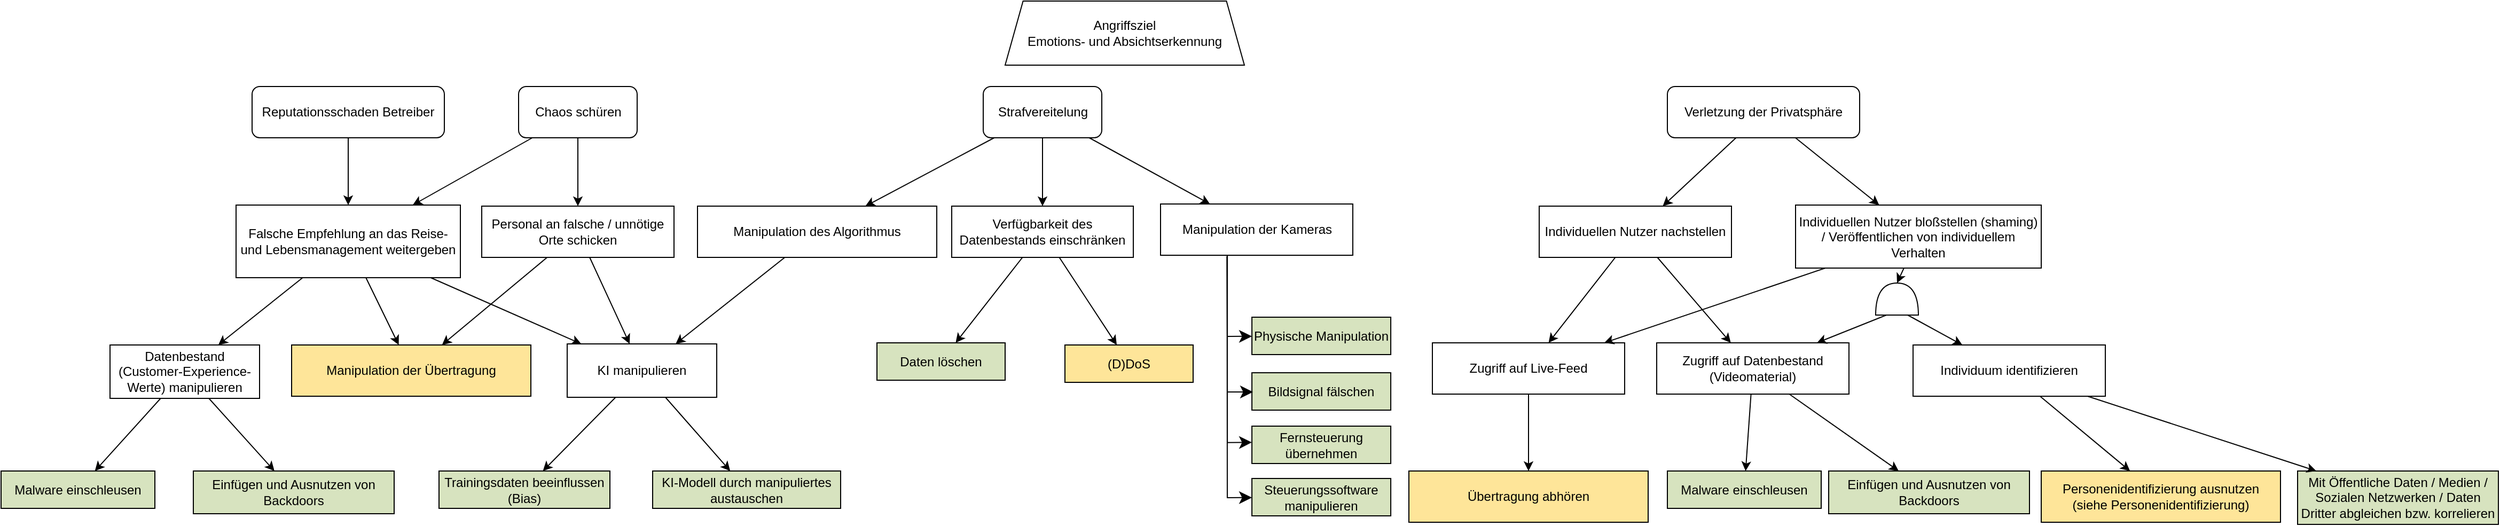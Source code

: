 <mxfile compressed="false" version="15.5.9" type="device">
  <diagram id="mVgc95ZVTbeBmEKTmLzI" name="Page-1">
    <mxGraphModel dx="237" dy="617" grid="1" gridSize="10" guides="1" tooltips="1" connect="1" arrows="1" fold="1" page="1" pageScale="1" pageWidth="850" pageHeight="1100" math="0" shadow="0">
      <root>
        <mxCell id="0" />
        <mxCell id="1" parent="0" />
        <mxCell id="6_E91xb0524IEVT7t9UL-1" value="Angriffsziel&#xa;Emotions- und Absichtserkennung" style="whiteSpace=wrap;shape=trapezoid;size=0.075;" parent="1" vertex="1">
          <mxGeometry x="2110" y="40" width="224" height="60" as="geometry" />
        </mxCell>
        <mxCell id="6_E91xb0524IEVT7t9UL-2" value="Strafvereitelung" style="verticalAlign=middle;align=center;fillColor=#FFFFFF;gradientColor=none;labelBackgroundColor=none;rounded=1;whiteSpace=wrap;" parent="1" vertex="1">
          <mxGeometry x="2089.5" y="120" width="111" height="48" as="geometry" />
        </mxCell>
        <mxCell id="6_E91xb0524IEVT7t9UL-3" value="Verletzung der Privatsphäre" style="verticalAlign=middle;align=center;fillColor=#FFFFFF;gradientColor=none;labelBackgroundColor=none;rounded=1;whiteSpace=wrap;" parent="1" vertex="1">
          <mxGeometry x="2730" y="120" width="180" height="48" as="geometry" />
        </mxCell>
        <mxCell id="6_E91xb0524IEVT7t9UL-4" value="Individuellen Nutzer nachstellen" style="verticalAlign=middle;align=center;fillColor=#FFFFFF;gradientColor=none;labelBackgroundColor=none;rounded=0;whiteSpace=wrap;" parent="1" vertex="1">
          <mxGeometry x="2610" y="232" width="180" height="48" as="geometry" />
        </mxCell>
        <mxCell id="6_E91xb0524IEVT7t9UL-5" value="Manipulation der Kameras" style="verticalAlign=middle;align=center;fillColor=#FFFFFF;gradientColor=none;labelBackgroundColor=none;rounded=0;whiteSpace=wrap;" parent="1" vertex="1">
          <mxGeometry x="2255.5" y="230" width="180" height="48" as="geometry" />
        </mxCell>
        <mxCell id="6_E91xb0524IEVT7t9UL-6" value="Verfügbarkeit des Datenbestands einschränken" style="verticalAlign=middle;align=center;fillColor=#FFFFFF;gradientColor=none;labelBackgroundColor=none;rounded=0;whiteSpace=wrap;" parent="1" vertex="1">
          <mxGeometry x="2060" y="232" width="170" height="48" as="geometry" />
        </mxCell>
        <mxCell id="6_E91xb0524IEVT7t9UL-9" value="Physische Manipulation" style="verticalAlign=middle;align=center;fillColor=#d7e3bf;gradientColor=none;labelBackgroundColor=none;rounded=0;whiteSpace=wrap;" parent="1" vertex="1">
          <mxGeometry x="2341.04" y="336" width="130" height="35" as="geometry" />
        </mxCell>
        <mxCell id="6_E91xb0524IEVT7t9UL-10" value="Fernsteuerung übernehmen" style="verticalAlign=middle;align=center;fillColor=#d7e3bf;gradientColor=none;labelBackgroundColor=none;rounded=0;whiteSpace=wrap;" parent="1" vertex="1">
          <mxGeometry x="2341.04" y="438" width="130" height="35" as="geometry" />
        </mxCell>
        <mxCell id="6_E91xb0524IEVT7t9UL-11" value="Bildsignal fälschen" style="verticalAlign=middle;align=center;fillColor=#d7e3bf;gradientColor=none;labelBackgroundColor=none;rounded=0;whiteSpace=wrap;" parent="1" vertex="1">
          <mxGeometry x="2341.04" y="388" width="130" height="35" as="geometry" />
        </mxCell>
        <mxCell id="6_E91xb0524IEVT7t9UL-12" value="Steuerungssoftware manipulieren" style="verticalAlign=middle;align=center;fillColor=#d7e3bf;gradientColor=none;labelBackgroundColor=none;rounded=0;whiteSpace=wrap;" parent="1" vertex="1">
          <mxGeometry x="2341.04" y="487" width="130" height="35" as="geometry" />
        </mxCell>
        <mxCell id="6_E91xb0524IEVT7t9UL-13" style="edgeStyle=none;startArrow=none;endArrow=classic;startSize=9;endSize=9;spacingTop=0;spacingBottom=0;spacingLeft=0;spacingRight=0;verticalAlign=middle;labelBackgroundColor=#ffffff;rounded=0;exitX=0.368;exitY=1.017;exitDx=0;exitDy=0;exitPerimeter=0;endFill=1;" parent="1" target="6_E91xb0524IEVT7t9UL-9" edge="1">
          <mxGeometry relative="1" as="geometry">
            <mxPoint x="4" as="offset" />
            <Array as="points">
              <mxPoint x="2318" y="354" />
            </Array>
            <mxPoint x="2317.74" y="278.816" as="sourcePoint" />
            <mxPoint x="2337.04" y="354" as="targetPoint" />
          </mxGeometry>
        </mxCell>
        <mxCell id="6_E91xb0524IEVT7t9UL-14" style="edgeStyle=none;startArrow=none;endArrow=classic;startSize=9;endSize=9;spacingTop=0;spacingBottom=0;spacingLeft=0;spacingRight=0;verticalAlign=middle;labelBackgroundColor=#ffffff;rounded=0;endFill=1;exitX=0.346;exitY=1.017;exitDx=0;exitDy=0;exitPerimeter=0;" parent="1" source="6_E91xb0524IEVT7t9UL-5" target="6_E91xb0524IEVT7t9UL-12" edge="1">
          <mxGeometry relative="1" as="geometry">
            <mxPoint x="-5" as="offset" />
            <Array as="points">
              <mxPoint x="2318" y="505" />
            </Array>
            <mxPoint x="2330.04" y="280" as="targetPoint" />
          </mxGeometry>
        </mxCell>
        <mxCell id="6_E91xb0524IEVT7t9UL-15" style="edgeStyle=none;startArrow=none;endArrow=classic;startSize=9;endSize=9;spacingTop=0;spacingBottom=0;spacingLeft=0;spacingRight=0;verticalAlign=middle;labelBackgroundColor=#ffffff;rounded=0;entryX=0;entryY=0.514;entryDx=0;entryDy=0;entryPerimeter=0;endFill=1;" parent="1" edge="1">
          <mxGeometry relative="1" as="geometry">
            <mxPoint x="4" as="offset" />
            <Array as="points">
              <mxPoint x="2318" y="406" />
            </Array>
            <mxPoint x="2318" y="279" as="sourcePoint" />
            <mxPoint x="2342.04" y="406" as="targetPoint" />
          </mxGeometry>
        </mxCell>
        <mxCell id="6_E91xb0524IEVT7t9UL-16" style="edgeStyle=none;startArrow=none;endArrow=classic;startSize=9;endSize=9;spacingTop=0;spacingBottom=0;spacingLeft=0;spacingRight=0;verticalAlign=middle;labelBackgroundColor=#ffffff;rounded=0;exitX=0.275;exitY=1;exitDx=0;exitDy=0;exitPerimeter=0;entryX=0;entryY=0.434;entryDx=0;entryDy=0;entryPerimeter=0;endFill=1;" parent="1" target="6_E91xb0524IEVT7t9UL-10" edge="1">
          <mxGeometry relative="1" as="geometry">
            <mxPoint x="4" as="offset" />
            <Array as="points">
              <mxPoint x="2318" y="378" />
              <mxPoint x="2318.04" y="453.43" />
            </Array>
            <mxPoint x="2318.04" y="278" as="sourcePoint" />
            <mxPoint x="2329.04" y="453" as="targetPoint" />
          </mxGeometry>
        </mxCell>
        <mxCell id="6_E91xb0524IEVT7t9UL-17" value="" style="endArrow=classic;rounded=0;" parent="1" source="6_E91xb0524IEVT7t9UL-2" target="6_E91xb0524IEVT7t9UL-5" edge="1">
          <mxGeometry width="50" height="50" relative="1" as="geometry">
            <mxPoint x="1720" y="460" as="sourcePoint" />
            <mxPoint x="1770" y="410" as="targetPoint" />
          </mxGeometry>
        </mxCell>
        <mxCell id="6_E91xb0524IEVT7t9UL-18" value="" style="endArrow=classic;rounded=0;" parent="1" source="6_E91xb0524IEVT7t9UL-3" target="6_E91xb0524IEVT7t9UL-4" edge="1">
          <mxGeometry width="50" height="50" relative="1" as="geometry">
            <mxPoint x="2355.5" y="178" as="sourcePoint" />
            <mxPoint x="2355.5" y="240" as="targetPoint" />
          </mxGeometry>
        </mxCell>
        <mxCell id="6_E91xb0524IEVT7t9UL-19" value="" style="endArrow=classic;rounded=0;" parent="1" source="6_E91xb0524IEVT7t9UL-2" target="6_E91xb0524IEVT7t9UL-6" edge="1">
          <mxGeometry width="50" height="50" relative="1" as="geometry">
            <mxPoint x="2620" y="178" as="sourcePoint" />
            <mxPoint x="2620" y="240" as="targetPoint" />
          </mxGeometry>
        </mxCell>
        <mxCell id="6_E91xb0524IEVT7t9UL-27" value="Daten löschen" style="verticalAlign=middle;align=center;fillColor=#d7e3bf;gradientColor=none;labelBackgroundColor=none;rounded=0;whiteSpace=wrap;" parent="1" vertex="1">
          <mxGeometry x="1990" y="360" width="120" height="35" as="geometry" />
        </mxCell>
        <mxCell id="6_E91xb0524IEVT7t9UL-28" value="(D)DoS" style="verticalAlign=middle;align=center;fillColor=#fee599;gradientColor=none;labelBackgroundColor=none;rounded=0;whiteSpace=wrap;" parent="1" vertex="1">
          <mxGeometry x="2166" y="362" width="120" height="35" as="geometry" />
        </mxCell>
        <mxCell id="6_E91xb0524IEVT7t9UL-29" value="" style="endArrow=classic;rounded=0;" parent="1" source="6_E91xb0524IEVT7t9UL-6" target="6_E91xb0524IEVT7t9UL-27" edge="1">
          <mxGeometry width="50" height="50" relative="1" as="geometry">
            <mxPoint x="2130" y="168" as="sourcePoint" />
            <mxPoint x="2130" y="240" as="targetPoint" />
          </mxGeometry>
        </mxCell>
        <mxCell id="6_E91xb0524IEVT7t9UL-30" value="" style="endArrow=classic;rounded=0;" parent="1" source="6_E91xb0524IEVT7t9UL-6" target="6_E91xb0524IEVT7t9UL-28" edge="1">
          <mxGeometry width="50" height="50" relative="1" as="geometry">
            <mxPoint x="2140" y="178" as="sourcePoint" />
            <mxPoint x="2140" y="250" as="targetPoint" />
          </mxGeometry>
        </mxCell>
        <mxCell id="6_E91xb0524IEVT7t9UL-33" value="Zugriff auf Live-Feed" style="verticalAlign=middle;align=center;fillColor=#FFFFFF;gradientColor=none;labelBackgroundColor=none;rounded=0;whiteSpace=wrap;" parent="1" vertex="1">
          <mxGeometry x="2510" y="360" width="180" height="48" as="geometry" />
        </mxCell>
        <mxCell id="6_E91xb0524IEVT7t9UL-34" value="Zugriff auf Datenbestand (Videomaterial)" style="verticalAlign=middle;align=center;fillColor=#FFFFFF;gradientColor=none;labelBackgroundColor=none;rounded=0;whiteSpace=wrap;" parent="1" vertex="1">
          <mxGeometry x="2720" y="360" width="180" height="48" as="geometry" />
        </mxCell>
        <mxCell id="6_E91xb0524IEVT7t9UL-36" value="" style="endArrow=classic;rounded=0;" parent="1" source="6_E91xb0524IEVT7t9UL-4" target="6_E91xb0524IEVT7t9UL-33" edge="1">
          <mxGeometry width="50" height="50" relative="1" as="geometry">
            <mxPoint x="2620" y="178" as="sourcePoint" />
            <mxPoint x="2620" y="240" as="targetPoint" />
          </mxGeometry>
        </mxCell>
        <mxCell id="6_E91xb0524IEVT7t9UL-37" value="" style="endArrow=classic;rounded=0;" parent="1" source="6_E91xb0524IEVT7t9UL-4" target="6_E91xb0524IEVT7t9UL-34" edge="1">
          <mxGeometry width="50" height="50" relative="1" as="geometry">
            <mxPoint x="2618.154" y="288" as="sourcePoint" />
            <mxPoint x="2611.846" y="370" as="targetPoint" />
          </mxGeometry>
        </mxCell>
        <mxCell id="6_E91xb0524IEVT7t9UL-38" value="Reputationsschaden Betreiber" style="verticalAlign=middle;align=center;fillColor=#FFFFFF;gradientColor=none;labelBackgroundColor=none;rounded=1;whiteSpace=wrap;" parent="1" vertex="1">
          <mxGeometry x="1405" y="120" width="180" height="48" as="geometry" />
        </mxCell>
        <mxCell id="6_E91xb0524IEVT7t9UL-39" value="Falsche Empfehlung an das Reise- und Lebensmanagement weitergeben" style="verticalAlign=middle;align=center;fillColor=#FFFFFF;gradientColor=none;labelBackgroundColor=none;rounded=0;whiteSpace=wrap;" parent="1" vertex="1">
          <mxGeometry x="1390" y="231" width="210" height="68" as="geometry" />
        </mxCell>
        <mxCell id="6_E91xb0524IEVT7t9UL-41" value="" style="endArrow=classic;rounded=0;" parent="1" source="6_E91xb0524IEVT7t9UL-38" target="6_E91xb0524IEVT7t9UL-39" edge="1">
          <mxGeometry width="50" height="50" relative="1" as="geometry">
            <mxPoint x="2088.391" y="178" as="sourcePoint" />
            <mxPoint x="2026.109" y="240" as="targetPoint" />
          </mxGeometry>
        </mxCell>
        <mxCell id="6_E91xb0524IEVT7t9UL-43" value="KI manipulieren" style="verticalAlign=middle;align=center;fillColor=#FFFFFF;gradientColor=none;labelBackgroundColor=none;rounded=0;whiteSpace=wrap;" parent="1" vertex="1">
          <mxGeometry x="1700" y="361" width="140" height="50" as="geometry" />
        </mxCell>
        <mxCell id="6_E91xb0524IEVT7t9UL-45" value="Datenbestand (Customer-Experience-Werte) manipulieren" style="verticalAlign=middle;align=center;fillColor=#FFFFFF;gradientColor=none;labelBackgroundColor=none;rounded=0;whiteSpace=wrap;" parent="1" vertex="1">
          <mxGeometry x="1272" y="362" width="140" height="50" as="geometry" />
        </mxCell>
        <mxCell id="6_E91xb0524IEVT7t9UL-46" value="" style="endArrow=classic;rounded=0;" parent="1" source="6_E91xb0524IEVT7t9UL-39" target="6_E91xb0524IEVT7t9UL-45" edge="1">
          <mxGeometry width="50" height="50" relative="1" as="geometry">
            <mxPoint x="1727" y="178" as="sourcePoint" />
            <mxPoint x="1727" y="242" as="targetPoint" />
          </mxGeometry>
        </mxCell>
        <mxCell id="6_E91xb0524IEVT7t9UL-47" value="" style="endArrow=classic;rounded=0;" parent="1" source="6_E91xb0524IEVT7t9UL-39" target="6_E91xb0524IEVT7t9UL-59" edge="1">
          <mxGeometry width="50" height="50" relative="1" as="geometry">
            <mxPoint x="1737" y="188" as="sourcePoint" />
            <mxPoint x="1592" y="350" as="targetPoint" />
          </mxGeometry>
        </mxCell>
        <mxCell id="6_E91xb0524IEVT7t9UL-48" value="" style="endArrow=classic;rounded=0;" parent="1" source="6_E91xb0524IEVT7t9UL-39" target="6_E91xb0524IEVT7t9UL-43" edge="1">
          <mxGeometry width="50" height="50" relative="1" as="geometry">
            <mxPoint x="1747" y="198" as="sourcePoint" />
            <mxPoint x="1762" y="430" as="targetPoint" />
          </mxGeometry>
        </mxCell>
        <mxCell id="6_E91xb0524IEVT7t9UL-51" value="Chaos schüren" style="verticalAlign=middle;align=center;fillColor=#FFFFFF;gradientColor=none;labelBackgroundColor=none;rounded=1;whiteSpace=wrap;" parent="1" vertex="1">
          <mxGeometry x="1654.5" y="120" width="111" height="48" as="geometry" />
        </mxCell>
        <mxCell id="6_E91xb0524IEVT7t9UL-52" value="Personal an falsche / unnötige Orte schicken" style="verticalAlign=middle;align=center;fillColor=#FFFFFF;gradientColor=none;labelBackgroundColor=none;rounded=0;whiteSpace=wrap;" parent="1" vertex="1">
          <mxGeometry x="1620" y="232" width="180" height="48" as="geometry" />
        </mxCell>
        <mxCell id="6_E91xb0524IEVT7t9UL-53" value="" style="endArrow=classic;rounded=0;" parent="1" source="6_E91xb0524IEVT7t9UL-52" target="6_E91xb0524IEVT7t9UL-43" edge="1">
          <mxGeometry width="50" height="50" relative="1" as="geometry">
            <mxPoint x="1672" y="490" as="sourcePoint" />
            <mxPoint x="1722" y="440" as="targetPoint" />
          </mxGeometry>
        </mxCell>
        <mxCell id="6_E91xb0524IEVT7t9UL-54" value="Trainingsdaten beeinflussen (Bias)" style="verticalAlign=middle;align=center;fillColor=#d7e3bf;gradientColor=none;labelBackgroundColor=none;rounded=0;whiteSpace=wrap;" parent="1" vertex="1">
          <mxGeometry x="1580" y="480" width="160" height="35" as="geometry" />
        </mxCell>
        <mxCell id="6_E91xb0524IEVT7t9UL-55" value="KI-Modell durch manipuliertes austauschen" style="verticalAlign=middle;align=center;fillColor=#d7e3bf;gradientColor=none;labelBackgroundColor=none;rounded=0;whiteSpace=wrap;" parent="1" vertex="1">
          <mxGeometry x="1780" y="480" width="176" height="35" as="geometry" />
        </mxCell>
        <mxCell id="6_E91xb0524IEVT7t9UL-58" value="" style="endArrow=classic;rounded=0;" parent="1" source="6_E91xb0524IEVT7t9UL-51" target="6_E91xb0524IEVT7t9UL-52" edge="1">
          <mxGeometry width="50" height="50" relative="1" as="geometry">
            <mxPoint x="1332" y="284.942" as="sourcePoint" />
            <mxPoint x="1692" y="368.712" as="targetPoint" />
          </mxGeometry>
        </mxCell>
        <mxCell id="6_E91xb0524IEVT7t9UL-59" value="Manipulation der Übertragung" style="verticalAlign=middle;align=center;fillColor=#fee599;gradientColor=none;labelBackgroundColor=none;rounded=0;whiteSpace=wrap;" parent="1" vertex="1">
          <mxGeometry x="1442" y="362" width="224" height="48" as="geometry" />
        </mxCell>
        <mxCell id="6_E91xb0524IEVT7t9UL-60" value="" style="endArrow=classic;rounded=0;" parent="1" source="6_E91xb0524IEVT7t9UL-43" target="6_E91xb0524IEVT7t9UL-54" edge="1">
          <mxGeometry width="50" height="50" relative="1" as="geometry">
            <mxPoint x="1789.6" y="299" as="sourcePoint" />
            <mxPoint x="1769.188" y="370" as="targetPoint" />
          </mxGeometry>
        </mxCell>
        <mxCell id="6_E91xb0524IEVT7t9UL-61" value="" style="endArrow=classic;rounded=0;" parent="1" source="6_E91xb0524IEVT7t9UL-43" target="6_E91xb0524IEVT7t9UL-55" edge="1">
          <mxGeometry width="50" height="50" relative="1" as="geometry">
            <mxPoint x="1739.682" y="420" as="sourcePoint" />
            <mxPoint x="1673.622" y="494" as="targetPoint" />
          </mxGeometry>
        </mxCell>
        <mxCell id="6_E91xb0524IEVT7t9UL-62" value="Übertragung abhören" style="verticalAlign=middle;align=center;fillColor=#fee599;gradientColor=none;labelBackgroundColor=none;rounded=0;whiteSpace=wrap;" parent="1" vertex="1">
          <mxGeometry x="2488" y="480" width="224" height="48" as="geometry" />
        </mxCell>
        <mxCell id="6_E91xb0524IEVT7t9UL-63" value="" style="endArrow=classic;rounded=0;" parent="1" source="6_E91xb0524IEVT7t9UL-33" target="6_E91xb0524IEVT7t9UL-62" edge="1">
          <mxGeometry width="50" height="50" relative="1" as="geometry">
            <mxPoint x="2691.25" y="290" as="sourcePoint" />
            <mxPoint x="2628.75" y="370" as="targetPoint" />
          </mxGeometry>
        </mxCell>
        <mxCell id="6_E91xb0524IEVT7t9UL-64" value="Manipulation des Algorithmus" style="verticalAlign=middle;align=center;fillColor=#FFFFFF;gradientColor=none;labelBackgroundColor=none;rounded=0;whiteSpace=wrap;" parent="1" vertex="1">
          <mxGeometry x="1822" y="232" width="224" height="48" as="geometry" />
        </mxCell>
        <mxCell id="6_E91xb0524IEVT7t9UL-65" value="" style="endArrow=classic;rounded=0;" parent="1" source="6_E91xb0524IEVT7t9UL-2" target="6_E91xb0524IEVT7t9UL-64" edge="1">
          <mxGeometry width="50" height="50" relative="1" as="geometry">
            <mxPoint x="2222.179" y="178" as="sourcePoint" />
            <mxPoint x="2173.321" y="242" as="targetPoint" />
          </mxGeometry>
        </mxCell>
        <mxCell id="6_E91xb0524IEVT7t9UL-66" value="" style="endArrow=classic;rounded=0;" parent="1" source="6_E91xb0524IEVT7t9UL-64" target="6_E91xb0524IEVT7t9UL-43" edge="1">
          <mxGeometry width="50" height="50" relative="1" as="geometry">
            <mxPoint x="2232.179" y="188" as="sourcePoint" />
            <mxPoint x="2183.321" y="252" as="targetPoint" />
          </mxGeometry>
        </mxCell>
        <mxCell id="6_E91xb0524IEVT7t9UL-67" value="" style="endArrow=classic;rounded=0;" parent="1" source="6_E91xb0524IEVT7t9UL-51" target="6_E91xb0524IEVT7t9UL-39" edge="1">
          <mxGeometry width="50" height="50" relative="1" as="geometry">
            <mxPoint x="1601.525" y="309" as="sourcePoint" />
            <mxPoint x="1770" y="368.343" as="targetPoint" />
          </mxGeometry>
        </mxCell>
        <mxCell id="6_E91xb0524IEVT7t9UL-68" value="" style="endArrow=classic;rounded=0;" parent="1" source="6_E91xb0524IEVT7t9UL-52" target="6_E91xb0524IEVT7t9UL-59" edge="1">
          <mxGeometry width="50" height="50" relative="1" as="geometry">
            <mxPoint x="1731.077" y="290" as="sourcePoint" />
            <mxPoint x="1768.462" y="371" as="targetPoint" />
          </mxGeometry>
        </mxCell>
        <mxCell id="6_E91xb0524IEVT7t9UL-70" value="Einfügen und Ausnutzen von Backdoors" style="verticalAlign=middle;align=center;fillColor=#d7e3bf;gradientColor=none;labelBackgroundColor=none;rounded=0;whiteSpace=wrap;" parent="1" vertex="1">
          <mxGeometry x="1350" y="480" width="188" height="40" as="geometry" />
        </mxCell>
        <mxCell id="6_E91xb0524IEVT7t9UL-71" value="Malware einschleusen" style="verticalAlign=middle;align=center;fillColor=#d7e3bf;gradientColor=none;labelBackgroundColor=none;rounded=0;whiteSpace=wrap;" parent="1" vertex="1">
          <mxGeometry x="1170" y="480" width="144" height="35" as="geometry" />
        </mxCell>
        <mxCell id="6_E91xb0524IEVT7t9UL-72" value="Einfügen und Ausnutzen von Backdoors" style="verticalAlign=middle;align=center;fillColor=#d7e3bf;gradientColor=none;labelBackgroundColor=none;rounded=0;whiteSpace=wrap;" parent="1" vertex="1">
          <mxGeometry x="2881" y="480" width="188" height="40" as="geometry" />
        </mxCell>
        <mxCell id="6_E91xb0524IEVT7t9UL-73" value="Malware einschleusen" style="verticalAlign=middle;align=center;fillColor=#d7e3bf;gradientColor=none;labelBackgroundColor=none;rounded=0;whiteSpace=wrap;" parent="1" vertex="1">
          <mxGeometry x="2730" y="480" width="144" height="35" as="geometry" />
        </mxCell>
        <mxCell id="6_E91xb0524IEVT7t9UL-74" value="" style="endArrow=classic;rounded=0;" parent="1" source="6_E91xb0524IEVT7t9UL-34" target="6_E91xb0524IEVT7t9UL-73" edge="1">
          <mxGeometry width="50" height="50" relative="1" as="geometry">
            <mxPoint x="2610" y="418" as="sourcePoint" />
            <mxPoint x="2610" y="481" as="targetPoint" />
          </mxGeometry>
        </mxCell>
        <mxCell id="6_E91xb0524IEVT7t9UL-75" value="" style="endArrow=classic;rounded=0;" parent="1" source="6_E91xb0524IEVT7t9UL-34" target="6_E91xb0524IEVT7t9UL-72" edge="1">
          <mxGeometry width="50" height="50" relative="1" as="geometry">
            <mxPoint x="2620" y="428" as="sourcePoint" />
            <mxPoint x="2620" y="491" as="targetPoint" />
          </mxGeometry>
        </mxCell>
        <mxCell id="6_E91xb0524IEVT7t9UL-76" value="" style="endArrow=classic;rounded=0;" parent="1" source="6_E91xb0524IEVT7t9UL-45" target="6_E91xb0524IEVT7t9UL-71" edge="1">
          <mxGeometry width="50" height="50" relative="1" as="geometry">
            <mxPoint x="1462.361" y="309" as="sourcePoint" />
            <mxPoint x="1383.352" y="372" as="targetPoint" />
          </mxGeometry>
        </mxCell>
        <mxCell id="6_E91xb0524IEVT7t9UL-77" value="" style="endArrow=classic;rounded=0;" parent="1" source="6_E91xb0524IEVT7t9UL-45" target="6_E91xb0524IEVT7t9UL-70" edge="1">
          <mxGeometry width="50" height="50" relative="1" as="geometry">
            <mxPoint x="1472.361" y="319" as="sourcePoint" />
            <mxPoint x="1393.352" y="382" as="targetPoint" />
          </mxGeometry>
        </mxCell>
        <mxCell id="6_E91xb0524IEVT7t9UL-78" value="Individuellen Nutzer bloßstellen (shaming) / Veröffentlichen von individuellem Verhalten" style="verticalAlign=middle;align=center;fillColor=#FFFFFF;gradientColor=none;labelBackgroundColor=none;rounded=0;whiteSpace=wrap;" parent="1" vertex="1">
          <mxGeometry x="2850" y="231" width="230" height="59" as="geometry" />
        </mxCell>
        <mxCell id="6_E91xb0524IEVT7t9UL-79" value="" style="endArrow=classic;rounded=0;" parent="1" source="6_E91xb0524IEVT7t9UL-3" target="6_E91xb0524IEVT7t9UL-78" edge="1">
          <mxGeometry width="50" height="50" relative="1" as="geometry">
            <mxPoint x="2710" y="178" as="sourcePoint" />
            <mxPoint x="2710" y="242" as="targetPoint" />
          </mxGeometry>
        </mxCell>
        <mxCell id="6_E91xb0524IEVT7t9UL-87" value="" style="endArrow=classic;rounded=0;" parent="1" source="6_E91xb0524IEVT7t9UL-78" target="6_E91xb0524IEVT7t9UL-33" edge="1">
          <mxGeometry width="50" height="50" relative="1" as="geometry">
            <mxPoint x="2730.625" y="290" as="sourcePoint" />
            <mxPoint x="2799.375" y="370" as="targetPoint" />
          </mxGeometry>
        </mxCell>
        <mxCell id="6_E91xb0524IEVT7t9UL-89" value="Individuum identifizieren" style="verticalAlign=middle;align=center;fillColor=#FFFFFF;gradientColor=none;labelBackgroundColor=none;rounded=0;whiteSpace=wrap;" parent="1" vertex="1">
          <mxGeometry x="2960" y="362" width="180" height="48" as="geometry" />
        </mxCell>
        <mxCell id="6_E91xb0524IEVT7t9UL-90" value="" style="shape=or;whiteSpace=wrap;rotation=-90;" parent="1" vertex="1">
          <mxGeometry x="2930" y="299" width="30" height="40" as="geometry" />
        </mxCell>
        <mxCell id="6_E91xb0524IEVT7t9UL-92" value="" style="endArrow=classic;rounded=0;exitX=0;exitY=0.75;exitDx=0;exitDy=0;exitPerimeter=0;" parent="1" source="6_E91xb0524IEVT7t9UL-90" target="6_E91xb0524IEVT7t9UL-89" edge="1">
          <mxGeometry width="50" height="50" relative="1" as="geometry">
            <mxPoint x="2887.814" y="300" as="sourcePoint" />
            <mxPoint x="2680.931" y="370" as="targetPoint" />
          </mxGeometry>
        </mxCell>
        <mxCell id="6_E91xb0524IEVT7t9UL-93" value="" style="endArrow=classic;rounded=0;exitX=0;exitY=0.25;exitDx=0;exitDy=0;exitPerimeter=0;" parent="1" source="6_E91xb0524IEVT7t9UL-90" target="6_E91xb0524IEVT7t9UL-34" edge="1">
          <mxGeometry width="50" height="50" relative="1" as="geometry">
            <mxPoint x="2897.814" y="310" as="sourcePoint" />
            <mxPoint x="2690.931" y="380" as="targetPoint" />
          </mxGeometry>
        </mxCell>
        <mxCell id="6_E91xb0524IEVT7t9UL-94" value="" style="endArrow=classic;rounded=0;entryX=1;entryY=0.5;entryDx=0;entryDy=0;entryPerimeter=0;" parent="1" source="6_E91xb0524IEVT7t9UL-78" target="6_E91xb0524IEVT7t9UL-90" edge="1">
          <mxGeometry width="50" height="50" relative="1" as="geometry">
            <mxPoint x="2907.814" y="320" as="sourcePoint" />
            <mxPoint x="2700.931" y="390" as="targetPoint" />
          </mxGeometry>
        </mxCell>
        <mxCell id="6_E91xb0524IEVT7t9UL-97" value="Personenidentifizierung ausnutzen&#xa;(siehe Personenidentifizierung)" style="verticalAlign=middle;align=center;fillColor=#fee599;gradientColor=none;labelBackgroundColor=none;rounded=0;whiteSpace=wrap;" parent="1" vertex="1">
          <mxGeometry x="3080" y="480" width="224" height="48" as="geometry" />
        </mxCell>
        <mxCell id="6_E91xb0524IEVT7t9UL-98" value="" style="endArrow=classic;rounded=0;" parent="1" source="6_E91xb0524IEVT7t9UL-89" target="6_E91xb0524IEVT7t9UL-97" edge="1">
          <mxGeometry width="50" height="50" relative="1" as="geometry">
            <mxPoint x="2965" y="344" as="sourcePoint" />
            <mxPoint x="3016.154" y="372" as="targetPoint" />
          </mxGeometry>
        </mxCell>
        <mxCell id="6_E91xb0524IEVT7t9UL-100" value="Mit Öffentliche Daten / Medien / Sozialen Netzwerken / Daten Dritter abgleichen bzw. korrelieren" style="verticalAlign=middle;align=center;fillColor=#d7e3bf;gradientColor=none;labelBackgroundColor=none;rounded=0;whiteSpace=wrap;" parent="1" vertex="1">
          <mxGeometry x="3320" y="480" width="188" height="50" as="geometry" />
        </mxCell>
        <mxCell id="6_E91xb0524IEVT7t9UL-101" value="" style="endArrow=classic;rounded=0;" parent="1" source="6_E91xb0524IEVT7t9UL-89" target="6_E91xb0524IEVT7t9UL-100" edge="1">
          <mxGeometry width="50" height="50" relative="1" as="geometry">
            <mxPoint x="3088.881" y="420" as="sourcePoint" />
            <mxPoint x="3173.119" y="490" as="targetPoint" />
          </mxGeometry>
        </mxCell>
      </root>
    </mxGraphModel>
  </diagram>
</mxfile>
